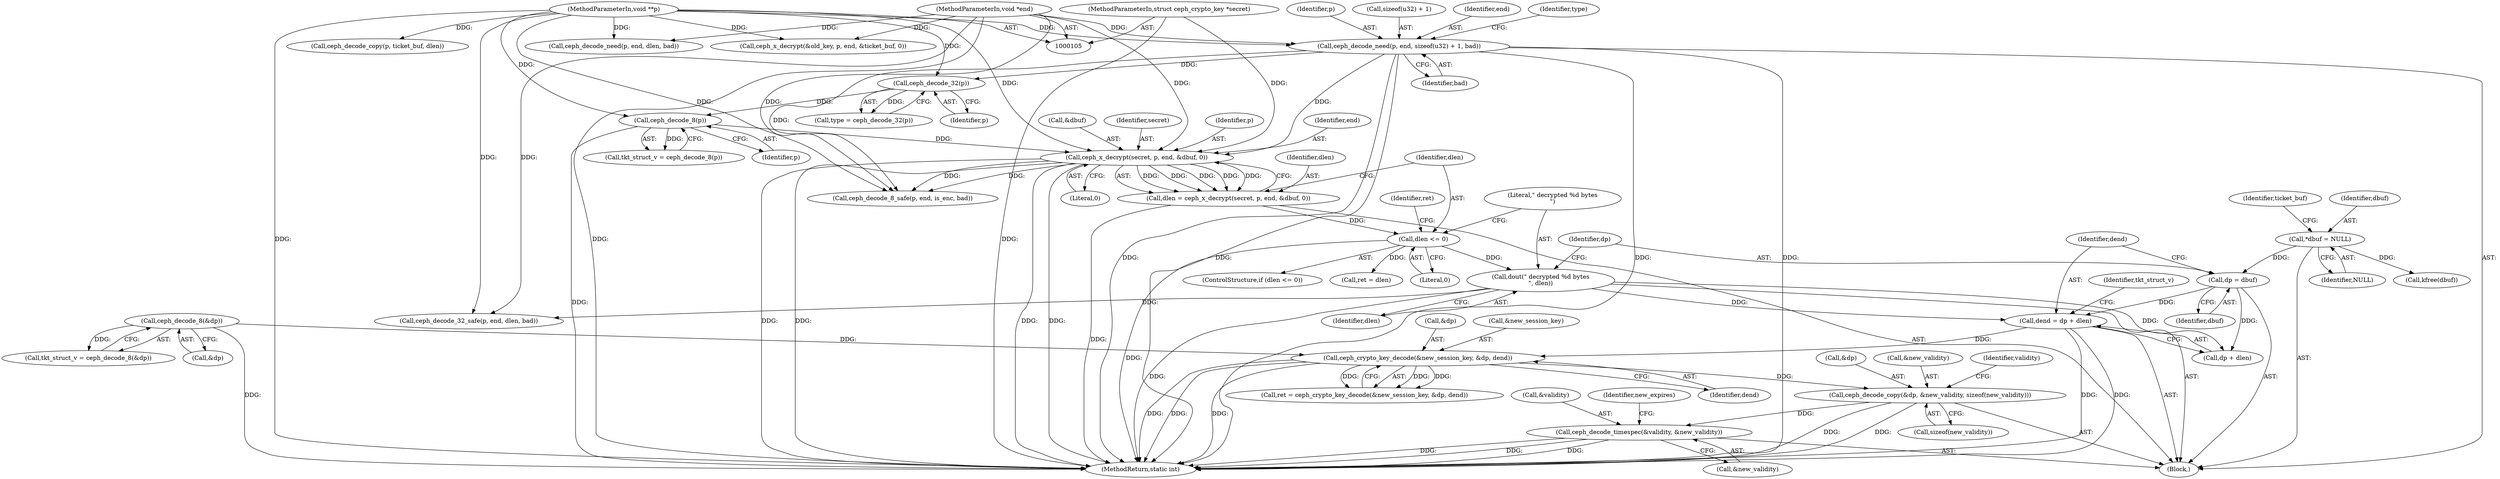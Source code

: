 digraph "0_linux_c27a3e4d667fdcad3db7b104f75659478e0c68d8_2@API" {
"1000243" [label="(Call,ceph_decode_copy(&dp, &new_validity, sizeof(new_validity)))"];
"1000234" [label="(Call,ceph_crypto_key_decode(&new_session_key, &dp, dend))"];
"1000215" [label="(Call,ceph_decode_8(&dp))"];
"1000208" [label="(Call,dend = dp + dlen)"];
"1000205" [label="(Call,dp = dbuf)"];
"1000122" [label="(Call,*dbuf = NULL)"];
"1000202" [label="(Call,dout(\" decrypted %d bytes\n\", dlen))"];
"1000194" [label="(Call,dlen <= 0)"];
"1000184" [label="(Call,dlen = ceph_x_decrypt(secret, p, end, &dbuf, 0))"];
"1000186" [label="(Call,ceph_x_decrypt(secret, p, end, &dbuf, 0))"];
"1000107" [label="(MethodParameterIn,struct ceph_crypto_key *secret)"];
"1000163" [label="(Call,ceph_decode_8(p))"];
"1000154" [label="(Call,ceph_decode_32(p))"];
"1000144" [label="(Call,ceph_decode_need(p, end, sizeof(u32) + 1, bad))"];
"1000108" [label="(MethodParameterIn,void **p)"];
"1000109" [label="(MethodParameterIn,void *end)"];
"1000250" [label="(Call,ceph_decode_timespec(&validity, &new_validity))"];
"1000108" [label="(MethodParameterIn,void **p)"];
"1000206" [label="(Identifier,dp)"];
"1000189" [label="(Identifier,end)"];
"1000184" [label="(Call,dlen = ceph_x_decrypt(secret, p, end, &dbuf, 0))"];
"1000109" [label="(MethodParameterIn,void *end)"];
"1000453" [label="(Call,kfree(dbuf))"];
"1000463" [label="(MethodReturn,static int)"];
"1000244" [label="(Call,&dp)"];
"1000204" [label="(Identifier,dlen)"];
"1000199" [label="(Identifier,ret)"];
"1000145" [label="(Identifier,p)"];
"1000235" [label="(Call,&new_session_key)"];
"1000243" [label="(Call,ceph_decode_copy(&dp, &new_validity, sizeof(new_validity)))"];
"1000163" [label="(Call,ceph_decode_8(p))"];
"1000151" [label="(Identifier,bad)"];
"1000237" [label="(Call,&dp)"];
"1000232" [label="(Call,ret = ceph_crypto_key_decode(&new_session_key, &dp, dend))"];
"1000251" [label="(Call,&validity)"];
"1000110" [label="(Block,)"];
"1000144" [label="(Call,ceph_decode_need(p, end, sizeof(u32) + 1, bad))"];
"1000194" [label="(Call,dlen <= 0)"];
"1000196" [label="(Literal,0)"];
"1000275" [label="(Call,ceph_decode_8_safe(p, end, is_enc, bad))"];
"1000205" [label="(Call,dp = dbuf)"];
"1000253" [label="(Call,&new_validity)"];
"1000124" [label="(Identifier,NULL)"];
"1000213" [label="(Call,tkt_struct_v = ceph_decode_8(&dp))"];
"1000207" [label="(Identifier,dbuf)"];
"1000133" [label="(Identifier,ticket_buf)"];
"1000256" [label="(Identifier,new_expires)"];
"1000193" [label="(ControlStructure,if (dlen <= 0))"];
"1000123" [label="(Identifier,dbuf)"];
"1000190" [label="(Call,&dbuf)"];
"1000186" [label="(Call,ceph_x_decrypt(secret, p, end, &dbuf, 0))"];
"1000208" [label="(Call,dend = dp + dlen)"];
"1000147" [label="(Call,sizeof(u32) + 1)"];
"1000187" [label="(Identifier,secret)"];
"1000152" [label="(Call,type = ceph_decode_32(p))"];
"1000216" [label="(Call,&dp)"];
"1000246" [label="(Call,&new_validity)"];
"1000287" [label="(Call,ceph_x_decrypt(&old_key, p, end, &ticket_buf, 0))"];
"1000198" [label="(Call,ret = dlen)"];
"1000239" [label="(Identifier,dend)"];
"1000192" [label="(Literal,0)"];
"1000161" [label="(Call,tkt_struct_v = ceph_decode_8(p))"];
"1000195" [label="(Identifier,dlen)"];
"1000210" [label="(Call,dp + dlen)"];
"1000336" [label="(Call,ceph_decode_need(p, end, dlen, bad))"];
"1000107" [label="(MethodParameterIn,struct ceph_crypto_key *secret)"];
"1000214" [label="(Identifier,tkt_struct_v)"];
"1000185" [label="(Identifier,dlen)"];
"1000341" [label="(Call,ceph_decode_copy(p, ticket_buf, dlen))"];
"1000203" [label="(Literal,\" decrypted %d bytes\n\")"];
"1000252" [label="(Identifier,validity)"];
"1000234" [label="(Call,ceph_crypto_key_decode(&new_session_key, &dp, dend))"];
"1000209" [label="(Identifier,dend)"];
"1000250" [label="(Call,ceph_decode_timespec(&validity, &new_validity))"];
"1000155" [label="(Identifier,p)"];
"1000202" [label="(Call,dout(\" decrypted %d bytes\n\", dlen))"];
"1000122" [label="(Call,*dbuf = NULL)"];
"1000164" [label="(Identifier,p)"];
"1000248" [label="(Call,sizeof(new_validity))"];
"1000154" [label="(Call,ceph_decode_32(p))"];
"1000146" [label="(Identifier,end)"];
"1000314" [label="(Call,ceph_decode_32_safe(p, end, dlen, bad))"];
"1000215" [label="(Call,ceph_decode_8(&dp))"];
"1000153" [label="(Identifier,type)"];
"1000188" [label="(Identifier,p)"];
"1000243" -> "1000110"  [label="AST: "];
"1000243" -> "1000248"  [label="CFG: "];
"1000244" -> "1000243"  [label="AST: "];
"1000246" -> "1000243"  [label="AST: "];
"1000248" -> "1000243"  [label="AST: "];
"1000252" -> "1000243"  [label="CFG: "];
"1000243" -> "1000463"  [label="DDG: "];
"1000243" -> "1000463"  [label="DDG: "];
"1000234" -> "1000243"  [label="DDG: "];
"1000243" -> "1000250"  [label="DDG: "];
"1000234" -> "1000232"  [label="AST: "];
"1000234" -> "1000239"  [label="CFG: "];
"1000235" -> "1000234"  [label="AST: "];
"1000237" -> "1000234"  [label="AST: "];
"1000239" -> "1000234"  [label="AST: "];
"1000232" -> "1000234"  [label="CFG: "];
"1000234" -> "1000463"  [label="DDG: "];
"1000234" -> "1000463"  [label="DDG: "];
"1000234" -> "1000463"  [label="DDG: "];
"1000234" -> "1000232"  [label="DDG: "];
"1000234" -> "1000232"  [label="DDG: "];
"1000234" -> "1000232"  [label="DDG: "];
"1000215" -> "1000234"  [label="DDG: "];
"1000208" -> "1000234"  [label="DDG: "];
"1000215" -> "1000213"  [label="AST: "];
"1000215" -> "1000216"  [label="CFG: "];
"1000216" -> "1000215"  [label="AST: "];
"1000213" -> "1000215"  [label="CFG: "];
"1000215" -> "1000463"  [label="DDG: "];
"1000215" -> "1000213"  [label="DDG: "];
"1000208" -> "1000110"  [label="AST: "];
"1000208" -> "1000210"  [label="CFG: "];
"1000209" -> "1000208"  [label="AST: "];
"1000210" -> "1000208"  [label="AST: "];
"1000214" -> "1000208"  [label="CFG: "];
"1000208" -> "1000463"  [label="DDG: "];
"1000208" -> "1000463"  [label="DDG: "];
"1000205" -> "1000208"  [label="DDG: "];
"1000202" -> "1000208"  [label="DDG: "];
"1000205" -> "1000110"  [label="AST: "];
"1000205" -> "1000207"  [label="CFG: "];
"1000206" -> "1000205"  [label="AST: "];
"1000207" -> "1000205"  [label="AST: "];
"1000209" -> "1000205"  [label="CFG: "];
"1000122" -> "1000205"  [label="DDG: "];
"1000205" -> "1000210"  [label="DDG: "];
"1000122" -> "1000110"  [label="AST: "];
"1000122" -> "1000124"  [label="CFG: "];
"1000123" -> "1000122"  [label="AST: "];
"1000124" -> "1000122"  [label="AST: "];
"1000133" -> "1000122"  [label="CFG: "];
"1000122" -> "1000453"  [label="DDG: "];
"1000202" -> "1000110"  [label="AST: "];
"1000202" -> "1000204"  [label="CFG: "];
"1000203" -> "1000202"  [label="AST: "];
"1000204" -> "1000202"  [label="AST: "];
"1000206" -> "1000202"  [label="CFG: "];
"1000202" -> "1000463"  [label="DDG: "];
"1000194" -> "1000202"  [label="DDG: "];
"1000202" -> "1000210"  [label="DDG: "];
"1000202" -> "1000314"  [label="DDG: "];
"1000194" -> "1000193"  [label="AST: "];
"1000194" -> "1000196"  [label="CFG: "];
"1000195" -> "1000194"  [label="AST: "];
"1000196" -> "1000194"  [label="AST: "];
"1000199" -> "1000194"  [label="CFG: "];
"1000203" -> "1000194"  [label="CFG: "];
"1000194" -> "1000463"  [label="DDG: "];
"1000184" -> "1000194"  [label="DDG: "];
"1000194" -> "1000198"  [label="DDG: "];
"1000184" -> "1000110"  [label="AST: "];
"1000184" -> "1000186"  [label="CFG: "];
"1000185" -> "1000184"  [label="AST: "];
"1000186" -> "1000184"  [label="AST: "];
"1000195" -> "1000184"  [label="CFG: "];
"1000184" -> "1000463"  [label="DDG: "];
"1000186" -> "1000184"  [label="DDG: "];
"1000186" -> "1000184"  [label="DDG: "];
"1000186" -> "1000184"  [label="DDG: "];
"1000186" -> "1000184"  [label="DDG: "];
"1000186" -> "1000184"  [label="DDG: "];
"1000186" -> "1000192"  [label="CFG: "];
"1000187" -> "1000186"  [label="AST: "];
"1000188" -> "1000186"  [label="AST: "];
"1000189" -> "1000186"  [label="AST: "];
"1000190" -> "1000186"  [label="AST: "];
"1000192" -> "1000186"  [label="AST: "];
"1000186" -> "1000463"  [label="DDG: "];
"1000186" -> "1000463"  [label="DDG: "];
"1000186" -> "1000463"  [label="DDG: "];
"1000186" -> "1000463"  [label="DDG: "];
"1000107" -> "1000186"  [label="DDG: "];
"1000163" -> "1000186"  [label="DDG: "];
"1000108" -> "1000186"  [label="DDG: "];
"1000144" -> "1000186"  [label="DDG: "];
"1000109" -> "1000186"  [label="DDG: "];
"1000186" -> "1000275"  [label="DDG: "];
"1000186" -> "1000275"  [label="DDG: "];
"1000107" -> "1000105"  [label="AST: "];
"1000107" -> "1000463"  [label="DDG: "];
"1000163" -> "1000161"  [label="AST: "];
"1000163" -> "1000164"  [label="CFG: "];
"1000164" -> "1000163"  [label="AST: "];
"1000161" -> "1000163"  [label="CFG: "];
"1000163" -> "1000463"  [label="DDG: "];
"1000163" -> "1000161"  [label="DDG: "];
"1000154" -> "1000163"  [label="DDG: "];
"1000108" -> "1000163"  [label="DDG: "];
"1000154" -> "1000152"  [label="AST: "];
"1000154" -> "1000155"  [label="CFG: "];
"1000155" -> "1000154"  [label="AST: "];
"1000152" -> "1000154"  [label="CFG: "];
"1000154" -> "1000152"  [label="DDG: "];
"1000144" -> "1000154"  [label="DDG: "];
"1000108" -> "1000154"  [label="DDG: "];
"1000144" -> "1000110"  [label="AST: "];
"1000144" -> "1000151"  [label="CFG: "];
"1000145" -> "1000144"  [label="AST: "];
"1000146" -> "1000144"  [label="AST: "];
"1000147" -> "1000144"  [label="AST: "];
"1000151" -> "1000144"  [label="AST: "];
"1000153" -> "1000144"  [label="CFG: "];
"1000144" -> "1000463"  [label="DDG: "];
"1000144" -> "1000463"  [label="DDG: "];
"1000144" -> "1000463"  [label="DDG: "];
"1000144" -> "1000463"  [label="DDG: "];
"1000108" -> "1000144"  [label="DDG: "];
"1000109" -> "1000144"  [label="DDG: "];
"1000144" -> "1000275"  [label="DDG: "];
"1000108" -> "1000105"  [label="AST: "];
"1000108" -> "1000463"  [label="DDG: "];
"1000108" -> "1000275"  [label="DDG: "];
"1000108" -> "1000287"  [label="DDG: "];
"1000108" -> "1000314"  [label="DDG: "];
"1000108" -> "1000336"  [label="DDG: "];
"1000108" -> "1000341"  [label="DDG: "];
"1000109" -> "1000105"  [label="AST: "];
"1000109" -> "1000463"  [label="DDG: "];
"1000109" -> "1000275"  [label="DDG: "];
"1000109" -> "1000287"  [label="DDG: "];
"1000109" -> "1000314"  [label="DDG: "];
"1000109" -> "1000336"  [label="DDG: "];
"1000250" -> "1000110"  [label="AST: "];
"1000250" -> "1000253"  [label="CFG: "];
"1000251" -> "1000250"  [label="AST: "];
"1000253" -> "1000250"  [label="AST: "];
"1000256" -> "1000250"  [label="CFG: "];
"1000250" -> "1000463"  [label="DDG: "];
"1000250" -> "1000463"  [label="DDG: "];
"1000250" -> "1000463"  [label="DDG: "];
}
